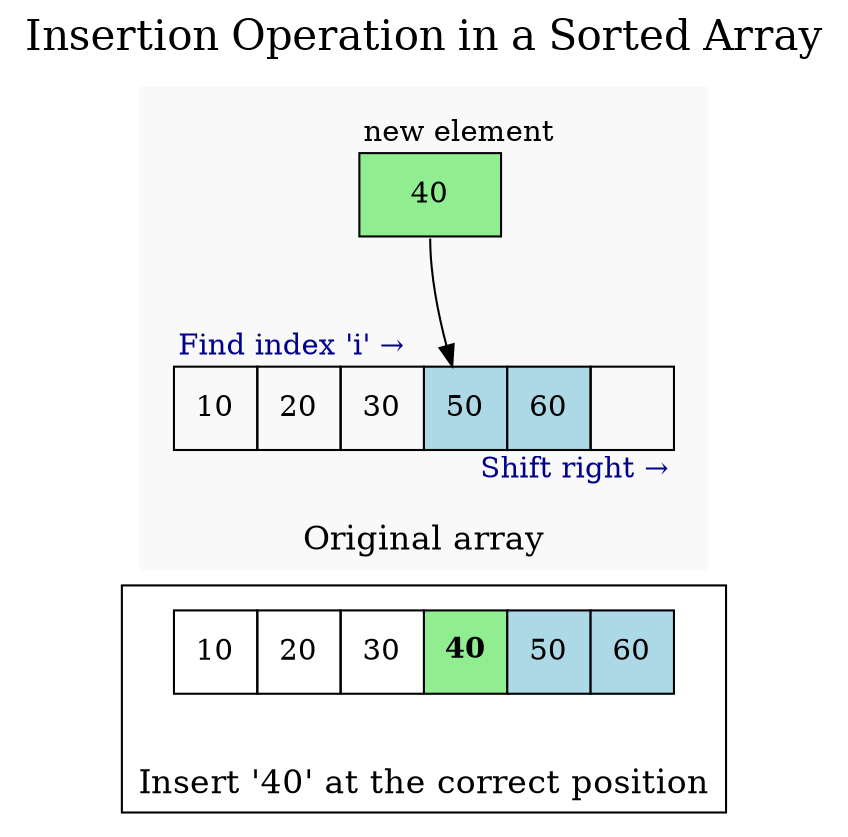 digraph InsertionInSortedArray {
    # General graph settings
    graph [
        rankdir=TB, 
        label="Insertion Operation in a Sorted Array", 
        labelloc=t, 
        fontsize=20,
        //fontname="Helvetica-Bold"
    ];
    node [shape=plaintext, /*fontname="Helvetica"*/];
    edge [style=invis];

    # --- STEP 1: Find the position ---
    subgraph cluster0 {
        rank = same;
        label = "Original array";
        fontsize=16;
        labelloc=b;
        color = "#f9f9f9";
        style=filled;

        step1_array [label=<
            <TABLE BORDER="0" CELLBORDER="1" CELLSPACING="0">
            
            <TR>
                    <TD BORDER="0" COLSPAN="16" ALIGN="RIGHT">new element</TD>
                </TR>
                
                <TR>

                    <TD PORT="e" WIDTH="40" HEIGHT="40" BGCOLOR="lightgreen">40</TD>

                </TR>
                
                
            </TABLE>
        >];
    
        //label = "\nSTEP 2: Shift elements to make space";
        //fontsize=16;

        step2_array [label=<
            <TABLE BORDER="0" CELLBORDER="1" CELLSPACING="0">
                <TR>
                    <TD BORDER="0" COLSPAN="3" ALIGN="LEFT"><FONT COLOR="darkblue">Find index 'i' →</FONT></TD>
                </TR>
                <TR>
                    <TD WIDTH="40" HEIGHT="40">10</TD>
                    <TD WIDTH="40" HEIGHT="40">20</TD>
                    <TD WIDTH="40" HEIGHT="40">30</TD>
                    <TD PORT="id4" WIDTH="40" HEIGHT="40" BGCOLOR="lightblue">50</TD>
                    <TD PORT="id5" WIDTH="40" HEIGHT="40" BGCOLOR="lightblue">60</TD>
                    <TD PORT="id6" WIDTH="40" HEIGHT="40" ></TD>
                </TR>
                <TR>
                    <TD BORDER="0" COLSPAN="6" ALIGN="RIGHT"><FONT COLOR="darkblue">Shift right →</FONT></TD>
                </TR>
            </TABLE>
        >];
    }

    # --- STEP 3: Insert the element ---
    subgraph cluster1 {
        label = "\nInsert '40' at the correct position";
        fontsize=16;
        labelloc=b;

        step3_array [label=<
            <TABLE BORDER="0" CELLBORDER="1" CELLSPACING="0">
                <TR>
                    <TD WIDTH="40" HEIGHT="40">10</TD>
                    <TD WIDTH="40" HEIGHT="40">20</TD>
                    <TD WIDTH="40" HEIGHT="40">30</TD>
                    <TD WIDTH="40" HEIGHT="40" BGCOLOR="lightgreen"><B>40</B></TD>
                    <TD WIDTH="40" HEIGHT="40" BGCOLOR="lightblue">50</TD>
                    <TD WIDTH="40" HEIGHT="40" BGCOLOR="lightblue">60</TD>
                </TR>
            </TABLE>
        >];
    }

    # Control the vertical layout with invisible edges
    step1_array -> step2_array -> step3_array;
    edge [style=vis];
    step1_array:e -> step2_array:id4
    
    //step2_array:id5 -> step2_array:id6
    //step2_array:id4 -> step2_array:id5
    
}